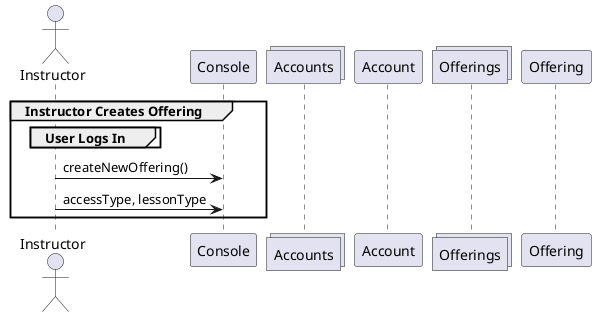 @startuml
Actor Instructor as Instructor
participant Console as Console
collections Accounts as Accounts
participant Account as Account
collections Offerings as Offerings
participant Offering as Offering

group Instructor Creates Offering
  group User Logs In
  end
  Instructor -> Console: createNewOffering()
  Instructor -> Console: accessType, lessonType
  


end

@enduml